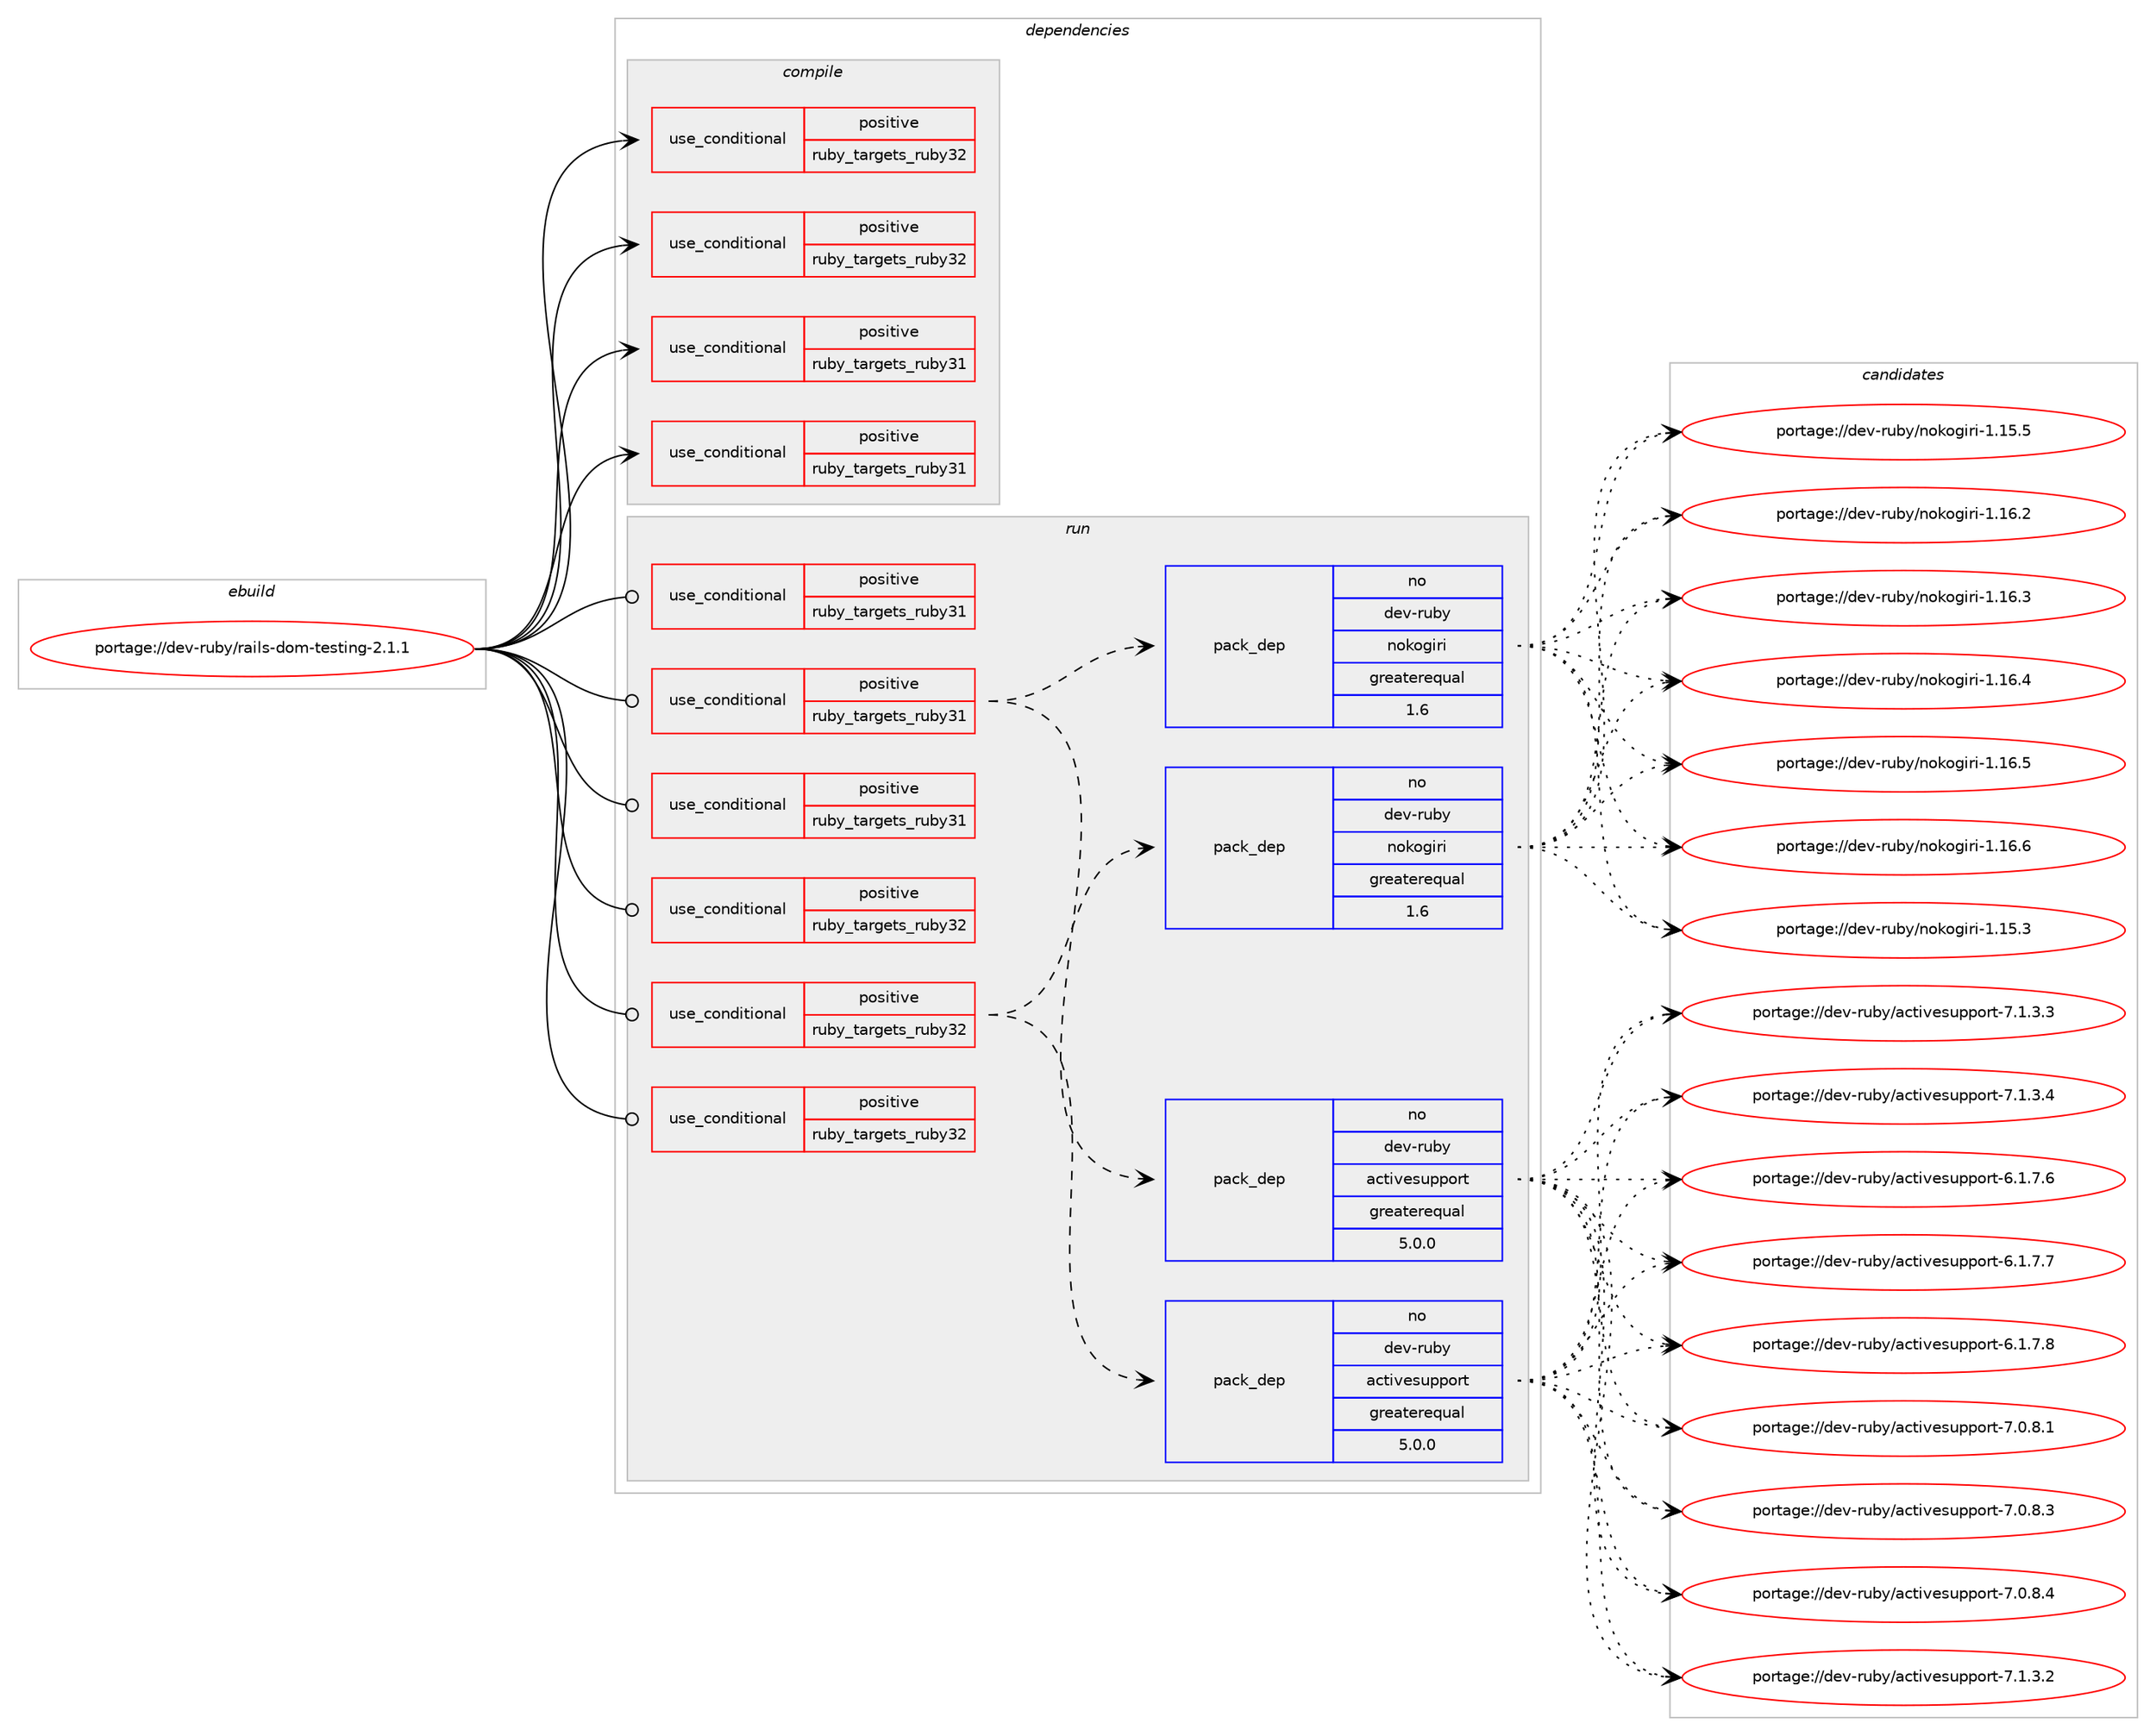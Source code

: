 digraph prolog {

# *************
# Graph options
# *************

newrank=true;
concentrate=true;
compound=true;
graph [rankdir=LR,fontname=Helvetica,fontsize=10,ranksep=1.5];#, ranksep=2.5, nodesep=0.2];
edge  [arrowhead=vee];
node  [fontname=Helvetica,fontsize=10];

# **********
# The ebuild
# **********

subgraph cluster_leftcol {
color=gray;
rank=same;
label=<<i>ebuild</i>>;
id [label="portage://dev-ruby/rails-dom-testing-2.1.1", color=red, width=4, href="../dev-ruby/rails-dom-testing-2.1.1.svg"];
}

# ****************
# The dependencies
# ****************

subgraph cluster_midcol {
color=gray;
label=<<i>dependencies</i>>;
subgraph cluster_compile {
fillcolor="#eeeeee";
style=filled;
label=<<i>compile</i>>;
subgraph cond52042 {
dependency100331 [label=<<TABLE BORDER="0" CELLBORDER="1" CELLSPACING="0" CELLPADDING="4"><TR><TD ROWSPAN="3" CELLPADDING="10">use_conditional</TD></TR><TR><TD>positive</TD></TR><TR><TD>ruby_targets_ruby31</TD></TR></TABLE>>, shape=none, color=red];
# *** BEGIN UNKNOWN DEPENDENCY TYPE (TODO) ***
# dependency100331 -> package_dependency(portage://dev-ruby/rails-dom-testing-2.1.1,install,no,dev-lang,ruby,none,[,,],[slot(3.1)],[])
# *** END UNKNOWN DEPENDENCY TYPE (TODO) ***

}
id:e -> dependency100331:w [weight=20,style="solid",arrowhead="vee"];
subgraph cond52043 {
dependency100332 [label=<<TABLE BORDER="0" CELLBORDER="1" CELLSPACING="0" CELLPADDING="4"><TR><TD ROWSPAN="3" CELLPADDING="10">use_conditional</TD></TR><TR><TD>positive</TD></TR><TR><TD>ruby_targets_ruby31</TD></TR></TABLE>>, shape=none, color=red];
# *** BEGIN UNKNOWN DEPENDENCY TYPE (TODO) ***
# dependency100332 -> package_dependency(portage://dev-ruby/rails-dom-testing-2.1.1,install,no,virtual,rubygems,none,[,,],[],[use(enable(ruby_targets_ruby31),negative)])
# *** END UNKNOWN DEPENDENCY TYPE (TODO) ***

}
id:e -> dependency100332:w [weight=20,style="solid",arrowhead="vee"];
subgraph cond52044 {
dependency100333 [label=<<TABLE BORDER="0" CELLBORDER="1" CELLSPACING="0" CELLPADDING="4"><TR><TD ROWSPAN="3" CELLPADDING="10">use_conditional</TD></TR><TR><TD>positive</TD></TR><TR><TD>ruby_targets_ruby32</TD></TR></TABLE>>, shape=none, color=red];
# *** BEGIN UNKNOWN DEPENDENCY TYPE (TODO) ***
# dependency100333 -> package_dependency(portage://dev-ruby/rails-dom-testing-2.1.1,install,no,dev-lang,ruby,none,[,,],[slot(3.2)],[])
# *** END UNKNOWN DEPENDENCY TYPE (TODO) ***

}
id:e -> dependency100333:w [weight=20,style="solid",arrowhead="vee"];
subgraph cond52045 {
dependency100334 [label=<<TABLE BORDER="0" CELLBORDER="1" CELLSPACING="0" CELLPADDING="4"><TR><TD ROWSPAN="3" CELLPADDING="10">use_conditional</TD></TR><TR><TD>positive</TD></TR><TR><TD>ruby_targets_ruby32</TD></TR></TABLE>>, shape=none, color=red];
# *** BEGIN UNKNOWN DEPENDENCY TYPE (TODO) ***
# dependency100334 -> package_dependency(portage://dev-ruby/rails-dom-testing-2.1.1,install,no,virtual,rubygems,none,[,,],[],[use(enable(ruby_targets_ruby32),negative)])
# *** END UNKNOWN DEPENDENCY TYPE (TODO) ***

}
id:e -> dependency100334:w [weight=20,style="solid",arrowhead="vee"];
}
subgraph cluster_compileandrun {
fillcolor="#eeeeee";
style=filled;
label=<<i>compile and run</i>>;
}
subgraph cluster_run {
fillcolor="#eeeeee";
style=filled;
label=<<i>run</i>>;
subgraph cond52046 {
dependency100335 [label=<<TABLE BORDER="0" CELLBORDER="1" CELLSPACING="0" CELLPADDING="4"><TR><TD ROWSPAN="3" CELLPADDING="10">use_conditional</TD></TR><TR><TD>positive</TD></TR><TR><TD>ruby_targets_ruby31</TD></TR></TABLE>>, shape=none, color=red];
# *** BEGIN UNKNOWN DEPENDENCY TYPE (TODO) ***
# dependency100335 -> package_dependency(portage://dev-ruby/rails-dom-testing-2.1.1,run,no,dev-lang,ruby,none,[,,],[slot(3.1)],[])
# *** END UNKNOWN DEPENDENCY TYPE (TODO) ***

}
id:e -> dependency100335:w [weight=20,style="solid",arrowhead="odot"];
subgraph cond52047 {
dependency100336 [label=<<TABLE BORDER="0" CELLBORDER="1" CELLSPACING="0" CELLPADDING="4"><TR><TD ROWSPAN="3" CELLPADDING="10">use_conditional</TD></TR><TR><TD>positive</TD></TR><TR><TD>ruby_targets_ruby31</TD></TR></TABLE>>, shape=none, color=red];
subgraph pack46972 {
dependency100337 [label=<<TABLE BORDER="0" CELLBORDER="1" CELLSPACING="0" CELLPADDING="4" WIDTH="220"><TR><TD ROWSPAN="6" CELLPADDING="30">pack_dep</TD></TR><TR><TD WIDTH="110">no</TD></TR><TR><TD>dev-ruby</TD></TR><TR><TD>activesupport</TD></TR><TR><TD>greaterequal</TD></TR><TR><TD>5.0.0</TD></TR></TABLE>>, shape=none, color=blue];
}
dependency100336:e -> dependency100337:w [weight=20,style="dashed",arrowhead="vee"];
subgraph pack46973 {
dependency100338 [label=<<TABLE BORDER="0" CELLBORDER="1" CELLSPACING="0" CELLPADDING="4" WIDTH="220"><TR><TD ROWSPAN="6" CELLPADDING="30">pack_dep</TD></TR><TR><TD WIDTH="110">no</TD></TR><TR><TD>dev-ruby</TD></TR><TR><TD>nokogiri</TD></TR><TR><TD>greaterequal</TD></TR><TR><TD>1.6</TD></TR></TABLE>>, shape=none, color=blue];
}
dependency100336:e -> dependency100338:w [weight=20,style="dashed",arrowhead="vee"];
# *** BEGIN UNKNOWN DEPENDENCY TYPE (TODO) ***
# dependency100336 -> package_dependency(portage://dev-ruby/rails-dom-testing-2.1.1,run,no,dev-ruby,minitest,none,[,,],[],[use(enable(ruby_targets_ruby31),negative)])
# *** END UNKNOWN DEPENDENCY TYPE (TODO) ***

}
id:e -> dependency100336:w [weight=20,style="solid",arrowhead="odot"];
subgraph cond52048 {
dependency100339 [label=<<TABLE BORDER="0" CELLBORDER="1" CELLSPACING="0" CELLPADDING="4"><TR><TD ROWSPAN="3" CELLPADDING="10">use_conditional</TD></TR><TR><TD>positive</TD></TR><TR><TD>ruby_targets_ruby31</TD></TR></TABLE>>, shape=none, color=red];
# *** BEGIN UNKNOWN DEPENDENCY TYPE (TODO) ***
# dependency100339 -> package_dependency(portage://dev-ruby/rails-dom-testing-2.1.1,run,no,virtual,rubygems,none,[,,],[],[use(enable(ruby_targets_ruby31),negative)])
# *** END UNKNOWN DEPENDENCY TYPE (TODO) ***

}
id:e -> dependency100339:w [weight=20,style="solid",arrowhead="odot"];
subgraph cond52049 {
dependency100340 [label=<<TABLE BORDER="0" CELLBORDER="1" CELLSPACING="0" CELLPADDING="4"><TR><TD ROWSPAN="3" CELLPADDING="10">use_conditional</TD></TR><TR><TD>positive</TD></TR><TR><TD>ruby_targets_ruby32</TD></TR></TABLE>>, shape=none, color=red];
# *** BEGIN UNKNOWN DEPENDENCY TYPE (TODO) ***
# dependency100340 -> package_dependency(portage://dev-ruby/rails-dom-testing-2.1.1,run,no,dev-lang,ruby,none,[,,],[slot(3.2)],[])
# *** END UNKNOWN DEPENDENCY TYPE (TODO) ***

}
id:e -> dependency100340:w [weight=20,style="solid",arrowhead="odot"];
subgraph cond52050 {
dependency100341 [label=<<TABLE BORDER="0" CELLBORDER="1" CELLSPACING="0" CELLPADDING="4"><TR><TD ROWSPAN="3" CELLPADDING="10">use_conditional</TD></TR><TR><TD>positive</TD></TR><TR><TD>ruby_targets_ruby32</TD></TR></TABLE>>, shape=none, color=red];
subgraph pack46974 {
dependency100342 [label=<<TABLE BORDER="0" CELLBORDER="1" CELLSPACING="0" CELLPADDING="4" WIDTH="220"><TR><TD ROWSPAN="6" CELLPADDING="30">pack_dep</TD></TR><TR><TD WIDTH="110">no</TD></TR><TR><TD>dev-ruby</TD></TR><TR><TD>activesupport</TD></TR><TR><TD>greaterequal</TD></TR><TR><TD>5.0.0</TD></TR></TABLE>>, shape=none, color=blue];
}
dependency100341:e -> dependency100342:w [weight=20,style="dashed",arrowhead="vee"];
subgraph pack46975 {
dependency100343 [label=<<TABLE BORDER="0" CELLBORDER="1" CELLSPACING="0" CELLPADDING="4" WIDTH="220"><TR><TD ROWSPAN="6" CELLPADDING="30">pack_dep</TD></TR><TR><TD WIDTH="110">no</TD></TR><TR><TD>dev-ruby</TD></TR><TR><TD>nokogiri</TD></TR><TR><TD>greaterequal</TD></TR><TR><TD>1.6</TD></TR></TABLE>>, shape=none, color=blue];
}
dependency100341:e -> dependency100343:w [weight=20,style="dashed",arrowhead="vee"];
# *** BEGIN UNKNOWN DEPENDENCY TYPE (TODO) ***
# dependency100341 -> package_dependency(portage://dev-ruby/rails-dom-testing-2.1.1,run,no,dev-ruby,minitest,none,[,,],[],[use(enable(ruby_targets_ruby32),negative)])
# *** END UNKNOWN DEPENDENCY TYPE (TODO) ***

}
id:e -> dependency100341:w [weight=20,style="solid",arrowhead="odot"];
subgraph cond52051 {
dependency100344 [label=<<TABLE BORDER="0" CELLBORDER="1" CELLSPACING="0" CELLPADDING="4"><TR><TD ROWSPAN="3" CELLPADDING="10">use_conditional</TD></TR><TR><TD>positive</TD></TR><TR><TD>ruby_targets_ruby32</TD></TR></TABLE>>, shape=none, color=red];
# *** BEGIN UNKNOWN DEPENDENCY TYPE (TODO) ***
# dependency100344 -> package_dependency(portage://dev-ruby/rails-dom-testing-2.1.1,run,no,virtual,rubygems,none,[,,],[],[use(enable(ruby_targets_ruby32),negative)])
# *** END UNKNOWN DEPENDENCY TYPE (TODO) ***

}
id:e -> dependency100344:w [weight=20,style="solid",arrowhead="odot"];
}
}

# **************
# The candidates
# **************

subgraph cluster_choices {
rank=same;
color=gray;
label=<<i>candidates</i>>;

subgraph choice46972 {
color=black;
nodesep=1;
choice10010111845114117981214797991161051181011151171121121111141164554464946554654 [label="portage://dev-ruby/activesupport-6.1.7.6", color=red, width=4,href="../dev-ruby/activesupport-6.1.7.6.svg"];
choice10010111845114117981214797991161051181011151171121121111141164554464946554655 [label="portage://dev-ruby/activesupport-6.1.7.7", color=red, width=4,href="../dev-ruby/activesupport-6.1.7.7.svg"];
choice10010111845114117981214797991161051181011151171121121111141164554464946554656 [label="portage://dev-ruby/activesupport-6.1.7.8", color=red, width=4,href="../dev-ruby/activesupport-6.1.7.8.svg"];
choice10010111845114117981214797991161051181011151171121121111141164555464846564649 [label="portage://dev-ruby/activesupport-7.0.8.1", color=red, width=4,href="../dev-ruby/activesupport-7.0.8.1.svg"];
choice10010111845114117981214797991161051181011151171121121111141164555464846564651 [label="portage://dev-ruby/activesupport-7.0.8.3", color=red, width=4,href="../dev-ruby/activesupport-7.0.8.3.svg"];
choice10010111845114117981214797991161051181011151171121121111141164555464846564652 [label="portage://dev-ruby/activesupport-7.0.8.4", color=red, width=4,href="../dev-ruby/activesupport-7.0.8.4.svg"];
choice10010111845114117981214797991161051181011151171121121111141164555464946514650 [label="portage://dev-ruby/activesupport-7.1.3.2", color=red, width=4,href="../dev-ruby/activesupport-7.1.3.2.svg"];
choice10010111845114117981214797991161051181011151171121121111141164555464946514651 [label="portage://dev-ruby/activesupport-7.1.3.3", color=red, width=4,href="../dev-ruby/activesupport-7.1.3.3.svg"];
choice10010111845114117981214797991161051181011151171121121111141164555464946514652 [label="portage://dev-ruby/activesupport-7.1.3.4", color=red, width=4,href="../dev-ruby/activesupport-7.1.3.4.svg"];
dependency100337:e -> choice10010111845114117981214797991161051181011151171121121111141164554464946554654:w [style=dotted,weight="100"];
dependency100337:e -> choice10010111845114117981214797991161051181011151171121121111141164554464946554655:w [style=dotted,weight="100"];
dependency100337:e -> choice10010111845114117981214797991161051181011151171121121111141164554464946554656:w [style=dotted,weight="100"];
dependency100337:e -> choice10010111845114117981214797991161051181011151171121121111141164555464846564649:w [style=dotted,weight="100"];
dependency100337:e -> choice10010111845114117981214797991161051181011151171121121111141164555464846564651:w [style=dotted,weight="100"];
dependency100337:e -> choice10010111845114117981214797991161051181011151171121121111141164555464846564652:w [style=dotted,weight="100"];
dependency100337:e -> choice10010111845114117981214797991161051181011151171121121111141164555464946514650:w [style=dotted,weight="100"];
dependency100337:e -> choice10010111845114117981214797991161051181011151171121121111141164555464946514651:w [style=dotted,weight="100"];
dependency100337:e -> choice10010111845114117981214797991161051181011151171121121111141164555464946514652:w [style=dotted,weight="100"];
}
subgraph choice46973 {
color=black;
nodesep=1;
choice10010111845114117981214711011110711110310511410545494649534651 [label="portage://dev-ruby/nokogiri-1.15.3", color=red, width=4,href="../dev-ruby/nokogiri-1.15.3.svg"];
choice10010111845114117981214711011110711110310511410545494649534653 [label="portage://dev-ruby/nokogiri-1.15.5", color=red, width=4,href="../dev-ruby/nokogiri-1.15.5.svg"];
choice10010111845114117981214711011110711110310511410545494649544650 [label="portage://dev-ruby/nokogiri-1.16.2", color=red, width=4,href="../dev-ruby/nokogiri-1.16.2.svg"];
choice10010111845114117981214711011110711110310511410545494649544651 [label="portage://dev-ruby/nokogiri-1.16.3", color=red, width=4,href="../dev-ruby/nokogiri-1.16.3.svg"];
choice10010111845114117981214711011110711110310511410545494649544652 [label="portage://dev-ruby/nokogiri-1.16.4", color=red, width=4,href="../dev-ruby/nokogiri-1.16.4.svg"];
choice10010111845114117981214711011110711110310511410545494649544653 [label="portage://dev-ruby/nokogiri-1.16.5", color=red, width=4,href="../dev-ruby/nokogiri-1.16.5.svg"];
choice10010111845114117981214711011110711110310511410545494649544654 [label="portage://dev-ruby/nokogiri-1.16.6", color=red, width=4,href="../dev-ruby/nokogiri-1.16.6.svg"];
dependency100338:e -> choice10010111845114117981214711011110711110310511410545494649534651:w [style=dotted,weight="100"];
dependency100338:e -> choice10010111845114117981214711011110711110310511410545494649534653:w [style=dotted,weight="100"];
dependency100338:e -> choice10010111845114117981214711011110711110310511410545494649544650:w [style=dotted,weight="100"];
dependency100338:e -> choice10010111845114117981214711011110711110310511410545494649544651:w [style=dotted,weight="100"];
dependency100338:e -> choice10010111845114117981214711011110711110310511410545494649544652:w [style=dotted,weight="100"];
dependency100338:e -> choice10010111845114117981214711011110711110310511410545494649544653:w [style=dotted,weight="100"];
dependency100338:e -> choice10010111845114117981214711011110711110310511410545494649544654:w [style=dotted,weight="100"];
}
subgraph choice46974 {
color=black;
nodesep=1;
choice10010111845114117981214797991161051181011151171121121111141164554464946554654 [label="portage://dev-ruby/activesupport-6.1.7.6", color=red, width=4,href="../dev-ruby/activesupport-6.1.7.6.svg"];
choice10010111845114117981214797991161051181011151171121121111141164554464946554655 [label="portage://dev-ruby/activesupport-6.1.7.7", color=red, width=4,href="../dev-ruby/activesupport-6.1.7.7.svg"];
choice10010111845114117981214797991161051181011151171121121111141164554464946554656 [label="portage://dev-ruby/activesupport-6.1.7.8", color=red, width=4,href="../dev-ruby/activesupport-6.1.7.8.svg"];
choice10010111845114117981214797991161051181011151171121121111141164555464846564649 [label="portage://dev-ruby/activesupport-7.0.8.1", color=red, width=4,href="../dev-ruby/activesupport-7.0.8.1.svg"];
choice10010111845114117981214797991161051181011151171121121111141164555464846564651 [label="portage://dev-ruby/activesupport-7.0.8.3", color=red, width=4,href="../dev-ruby/activesupport-7.0.8.3.svg"];
choice10010111845114117981214797991161051181011151171121121111141164555464846564652 [label="portage://dev-ruby/activesupport-7.0.8.4", color=red, width=4,href="../dev-ruby/activesupport-7.0.8.4.svg"];
choice10010111845114117981214797991161051181011151171121121111141164555464946514650 [label="portage://dev-ruby/activesupport-7.1.3.2", color=red, width=4,href="../dev-ruby/activesupport-7.1.3.2.svg"];
choice10010111845114117981214797991161051181011151171121121111141164555464946514651 [label="portage://dev-ruby/activesupport-7.1.3.3", color=red, width=4,href="../dev-ruby/activesupport-7.1.3.3.svg"];
choice10010111845114117981214797991161051181011151171121121111141164555464946514652 [label="portage://dev-ruby/activesupport-7.1.3.4", color=red, width=4,href="../dev-ruby/activesupport-7.1.3.4.svg"];
dependency100342:e -> choice10010111845114117981214797991161051181011151171121121111141164554464946554654:w [style=dotted,weight="100"];
dependency100342:e -> choice10010111845114117981214797991161051181011151171121121111141164554464946554655:w [style=dotted,weight="100"];
dependency100342:e -> choice10010111845114117981214797991161051181011151171121121111141164554464946554656:w [style=dotted,weight="100"];
dependency100342:e -> choice10010111845114117981214797991161051181011151171121121111141164555464846564649:w [style=dotted,weight="100"];
dependency100342:e -> choice10010111845114117981214797991161051181011151171121121111141164555464846564651:w [style=dotted,weight="100"];
dependency100342:e -> choice10010111845114117981214797991161051181011151171121121111141164555464846564652:w [style=dotted,weight="100"];
dependency100342:e -> choice10010111845114117981214797991161051181011151171121121111141164555464946514650:w [style=dotted,weight="100"];
dependency100342:e -> choice10010111845114117981214797991161051181011151171121121111141164555464946514651:w [style=dotted,weight="100"];
dependency100342:e -> choice10010111845114117981214797991161051181011151171121121111141164555464946514652:w [style=dotted,weight="100"];
}
subgraph choice46975 {
color=black;
nodesep=1;
choice10010111845114117981214711011110711110310511410545494649534651 [label="portage://dev-ruby/nokogiri-1.15.3", color=red, width=4,href="../dev-ruby/nokogiri-1.15.3.svg"];
choice10010111845114117981214711011110711110310511410545494649534653 [label="portage://dev-ruby/nokogiri-1.15.5", color=red, width=4,href="../dev-ruby/nokogiri-1.15.5.svg"];
choice10010111845114117981214711011110711110310511410545494649544650 [label="portage://dev-ruby/nokogiri-1.16.2", color=red, width=4,href="../dev-ruby/nokogiri-1.16.2.svg"];
choice10010111845114117981214711011110711110310511410545494649544651 [label="portage://dev-ruby/nokogiri-1.16.3", color=red, width=4,href="../dev-ruby/nokogiri-1.16.3.svg"];
choice10010111845114117981214711011110711110310511410545494649544652 [label="portage://dev-ruby/nokogiri-1.16.4", color=red, width=4,href="../dev-ruby/nokogiri-1.16.4.svg"];
choice10010111845114117981214711011110711110310511410545494649544653 [label="portage://dev-ruby/nokogiri-1.16.5", color=red, width=4,href="../dev-ruby/nokogiri-1.16.5.svg"];
choice10010111845114117981214711011110711110310511410545494649544654 [label="portage://dev-ruby/nokogiri-1.16.6", color=red, width=4,href="../dev-ruby/nokogiri-1.16.6.svg"];
dependency100343:e -> choice10010111845114117981214711011110711110310511410545494649534651:w [style=dotted,weight="100"];
dependency100343:e -> choice10010111845114117981214711011110711110310511410545494649534653:w [style=dotted,weight="100"];
dependency100343:e -> choice10010111845114117981214711011110711110310511410545494649544650:w [style=dotted,weight="100"];
dependency100343:e -> choice10010111845114117981214711011110711110310511410545494649544651:w [style=dotted,weight="100"];
dependency100343:e -> choice10010111845114117981214711011110711110310511410545494649544652:w [style=dotted,weight="100"];
dependency100343:e -> choice10010111845114117981214711011110711110310511410545494649544653:w [style=dotted,weight="100"];
dependency100343:e -> choice10010111845114117981214711011110711110310511410545494649544654:w [style=dotted,weight="100"];
}
}

}
